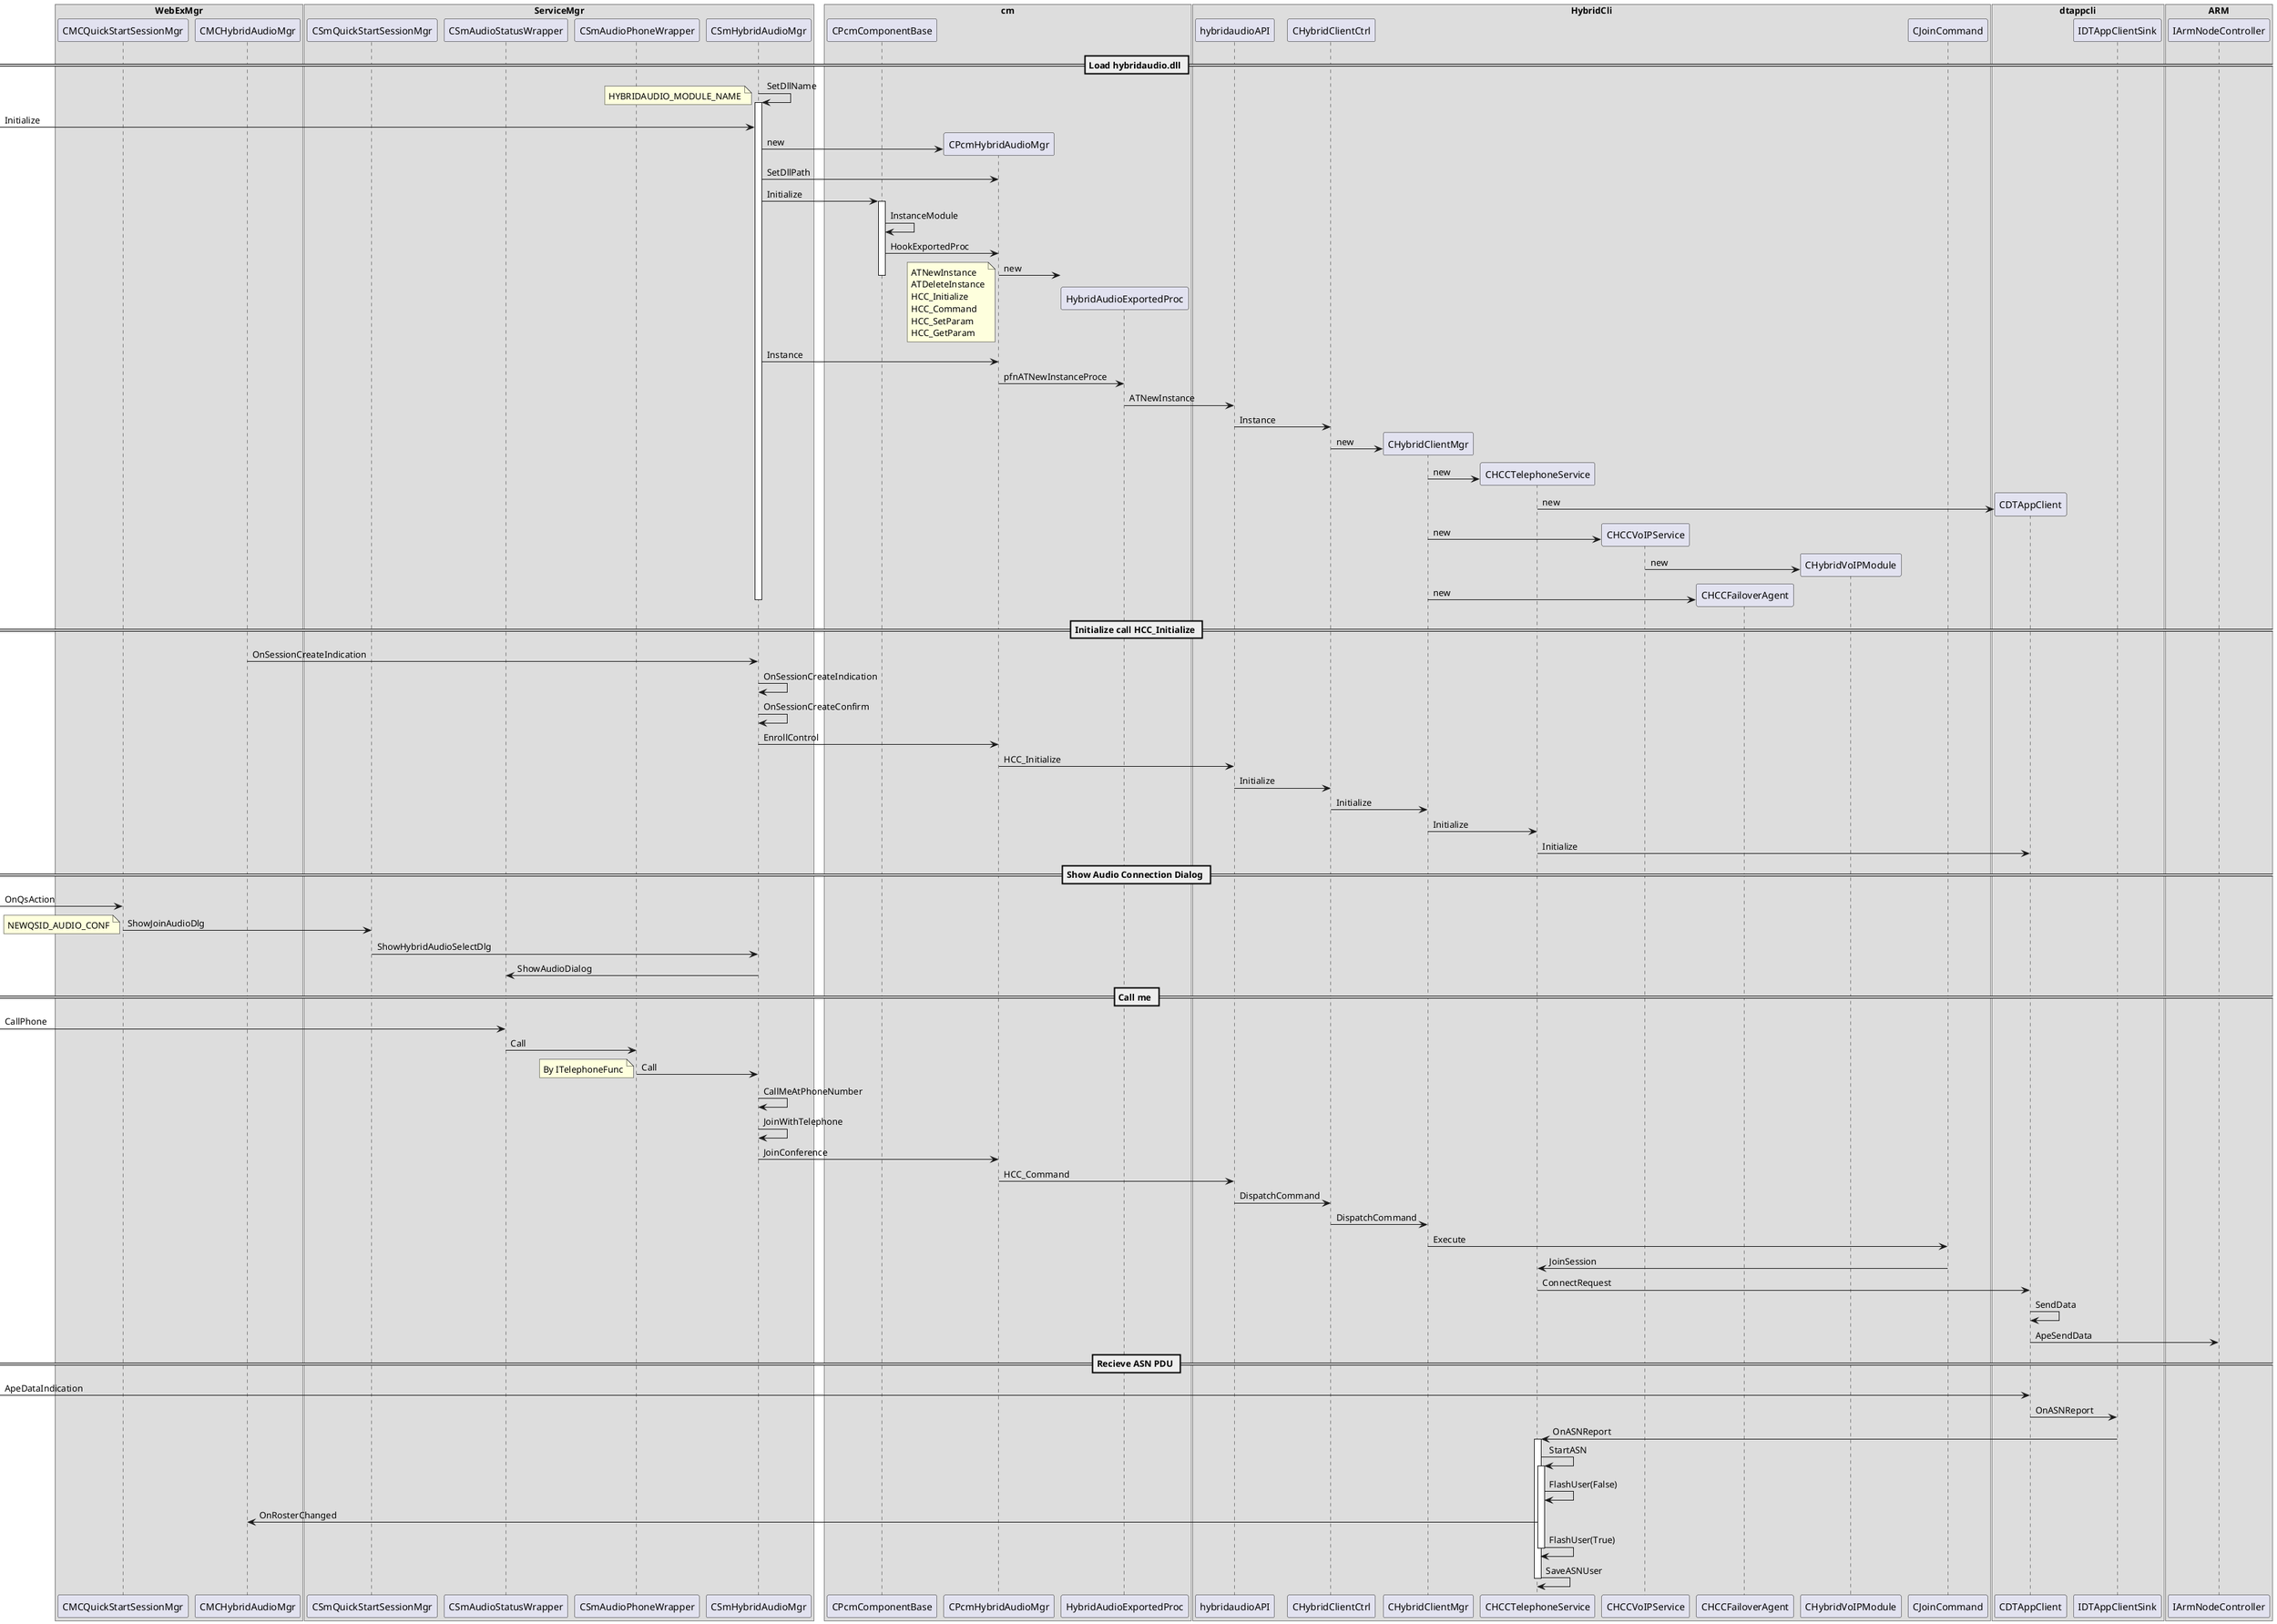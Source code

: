 @startuml

box "WebExMgr"

participant CMCQuickStartSessionMgr
participant CMCHybridAudioMgr

end box

box "ServiceMgr"

participant CSmQuickStartSessionMgr
participant CSmAudioStatusWrapper
participant CSmAudioPhoneWrapper
participant CSmHybridAudioMgr

end box

box "cm"

participant CPcmComponentBase
participant CPcmHybridAudioMgr
participant HybridAudioExportedProc

end box


box "HybridCli"

participant hybridaudioAPI
participant CHybridClientCtrl
participant CHybridClientMgr
participant CHCCTelephoneService
participant CHCCVoIPService
participant CHCCFailoverAgent
participant CHybridVoIPModule
participant CJoinCommand

end box

box "dtappcli"

participant CDTAppClient
participant IDTAppClientSink

end box

box "ARM"

participant IArmNodeController

end box

== Load hybridaudio.dll ==

CSmHybridAudioMgr -> CSmHybridAudioMgr : SetDllName
note left : HYBRIDAUDIO_MODULE_NAME

activate CSmHybridAudioMgr
[-> CSmHybridAudioMgr : Initialize
create CPcmHybridAudioMgr
CSmHybridAudioMgr -> CPcmHybridAudioMgr : new
CSmHybridAudioMgr -> CPcmHybridAudioMgr : SetDllPath
CSmHybridAudioMgr -> CPcmComponentBase : Initialize

activate CPcmComponentBase
CPcmComponentBase -> CPcmComponentBase : InstanceModule
CPcmComponentBase -> CPcmHybridAudioMgr : HookExportedProc
create HybridAudioExportedProc
CPcmHybridAudioMgr -> HybridAudioExportedProc : new
note left
     ATNewInstance
     ATDeleteInstance
     HCC_Initialize
     HCC_Command
     HCC_SetParam
     HCC_GetParam
end note
deactivate CPcmComponentBase

CSmHybridAudioMgr -> CPcmHybridAudioMgr : Instance
CPcmHybridAudioMgr -> HybridAudioExportedProc : pfnATNewInstanceProce
HybridAudioExportedProc -> hybridaudioAPI : ATNewInstance
hybridaudioAPI -> CHybridClientCtrl : Instance

create CHybridClientMgr
CHybridClientCtrl -> CHybridClientMgr : new

create CHCCTelephoneService
CHybridClientMgr -> CHCCTelephoneService : new

create CDTAppClient
CHCCTelephoneService -> CDTAppClient : new

create CHCCVoIPService
CHybridClientMgr -> CHCCVoIPService : new

create CHybridVoIPModule
CHCCVoIPService -> CHybridVoIPModule : new

create CHCCFailoverAgent
CHybridClientMgr -> CHCCFailoverAgent : new

deactivate CSmHybridAudioMgr


== Initialize call HCC_Initialize ==

CMCHybridAudioMgr -> CSmHybridAudioMgr : OnSessionCreateIndication
CSmHybridAudioMgr -> CSmHybridAudioMgr : OnSessionCreateIndication
CSmHybridAudioMgr -> CSmHybridAudioMgr : OnSessionCreateConfirm
CSmHybridAudioMgr -> CPcmHybridAudioMgr : EnrollControl
CPcmHybridAudioMgr -> hybridaudioAPI : HCC_Initialize
hybridaudioAPI -> CHybridClientCtrl : Initialize
CHybridClientCtrl -> CHybridClientMgr : Initialize
CHybridClientMgr -> CHCCTelephoneService : Initialize
CHCCTelephoneService -> CDTAppClient : Initialize


== Show Audio Connection Dialog ==
[-> CMCQuickStartSessionMgr : OnQsAction
CMCQuickStartSessionMgr -> CSmQuickStartSessionMgr : ShowJoinAudioDlg
note left : NEWQSID_AUDIO_CONF
CSmQuickStartSessionMgr -> CSmHybridAudioMgr : ShowHybridAudioSelectDlg
CSmHybridAudioMgr -> CSmAudioStatusWrapper : ShowAudioDialog


== Call me ==

[-> CSmAudioStatusWrapper : CallPhone
CSmAudioStatusWrapper -> CSmAudioPhoneWrapper : Call
CSmAudioPhoneWrapper -> CSmHybridAudioMgr : Call 
note left : By ITelephoneFunc
CSmHybridAudioMgr -> CSmHybridAudioMgr : CallMeAtPhoneNumber
CSmHybridAudioMgr -> CSmHybridAudioMgr : JoinWithTelephone
CSmHybridAudioMgr -> CPcmHybridAudioMgr : JoinConference
CPcmHybridAudioMgr -> hybridaudioAPI : HCC_Command
hybridaudioAPI -> CHybridClientCtrl : DispatchCommand
CHybridClientCtrl -> CHybridClientMgr : DispatchCommand
CHybridClientMgr -> CJoinCommand : Execute
CJoinCommand -> CHCCTelephoneService : JoinSession
CHCCTelephoneService -> CDTAppClient : ConnectRequest
CDTAppClient -> CDTAppClient : SendData
CDTAppClient -> IArmNodeController : ApeSendData

== Recieve ASN PDU ==

[-> CDTAppClient : ApeDataIndication
CDTAppClient -> IDTAppClientSink : OnASNReport
IDTAppClientSink -> CHCCTelephoneService : OnASNReport
activate CHCCTelephoneService
CHCCTelephoneService -> CHCCTelephoneService : StartASN
activate CHCCTelephoneService
CHCCTelephoneService -> CHCCTelephoneService : FlashUser(False)
CHCCTelephoneService -> CMCHybridAudioMgr : OnRosterChanged
CHCCTelephoneService -> CHCCTelephoneService : FlashUser(True)
deactivate CHCCTelephoneService
CHCCTelephoneService -> CHCCTelephoneService : SaveASNUser
deactivate CHCCTelephoneService
@enduml
